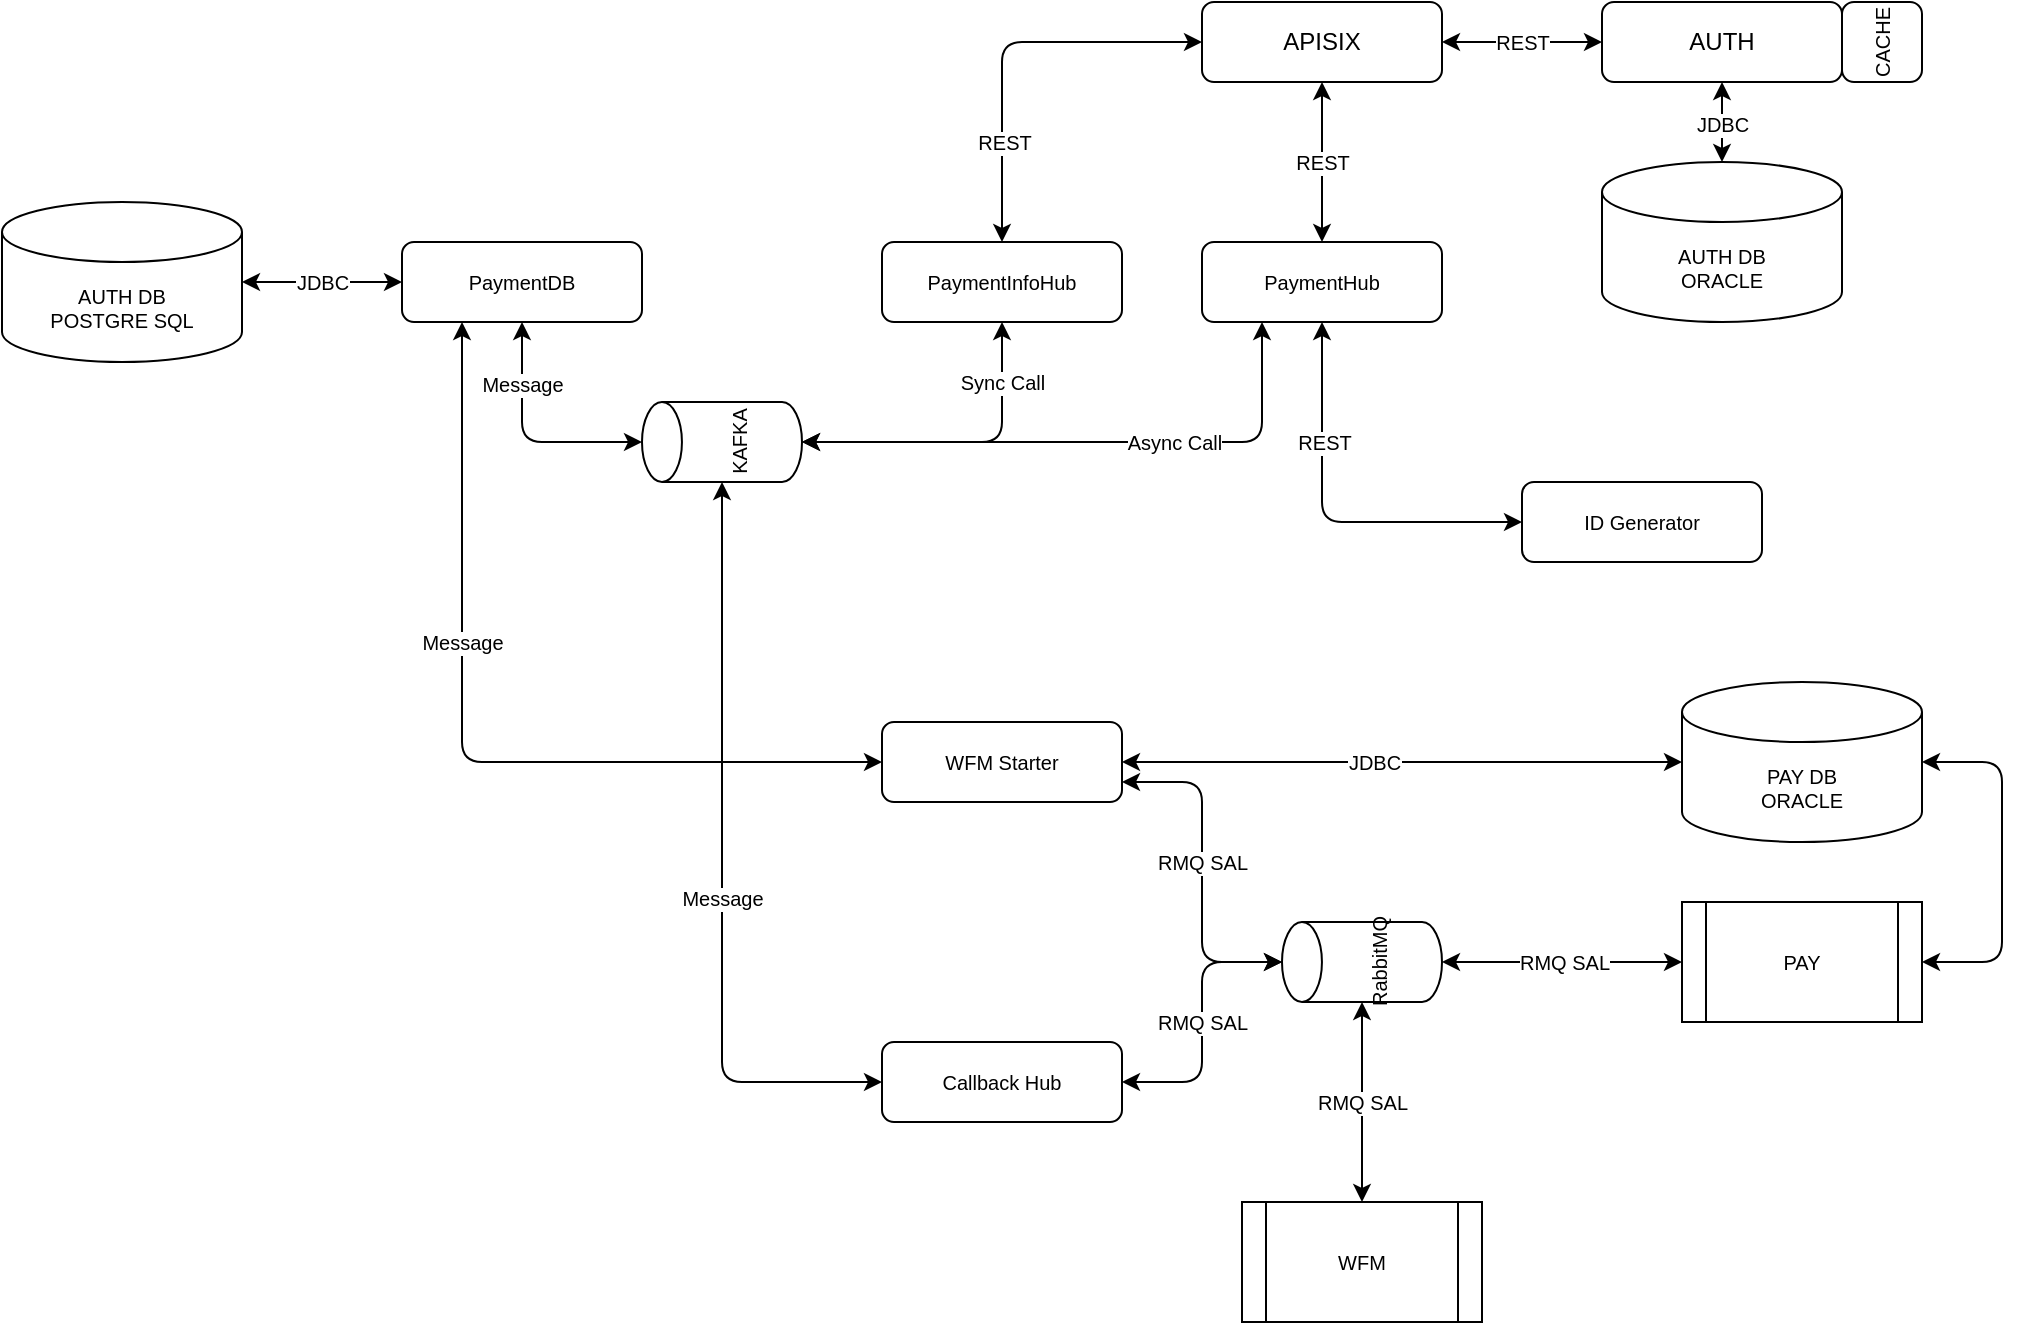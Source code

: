 <mxfile>
    <diagram id="x8tvZItZs4U0P-S5j44W" name="Page-1">
        <mxGraphModel dx="1652" dy="571" grid="1" gridSize="10" guides="1" tooltips="1" connect="1" arrows="1" fold="1" page="1" pageScale="1" pageWidth="850" pageHeight="1100" math="0" shadow="0">
            <root>
                <mxCell id="0"/>
                <mxCell id="1" parent="0"/>
                <mxCell id="2" value="APISIX" style="rounded=1;whiteSpace=wrap;html=1;" vertex="1" parent="1">
                    <mxGeometry x="120" y="40" width="120" height="40" as="geometry"/>
                </mxCell>
                <mxCell id="3" value="AUTH" style="rounded=1;whiteSpace=wrap;html=1;" vertex="1" parent="1">
                    <mxGeometry x="320" y="40" width="120" height="40" as="geometry"/>
                </mxCell>
                <mxCell id="4" value="CACHE" style="rounded=1;whiteSpace=wrap;html=1;horizontal=0;fontSize=10;" vertex="1" parent="1">
                    <mxGeometry x="440" y="40" width="40" height="40" as="geometry"/>
                </mxCell>
                <mxCell id="5" value="AUTH DB&lt;br&gt;ORACLE" style="shape=cylinder3;whiteSpace=wrap;html=1;boundedLbl=1;backgroundOutline=1;size=15;fontSize=10;" vertex="1" parent="1">
                    <mxGeometry x="320" y="120" width="120" height="80" as="geometry"/>
                </mxCell>
                <mxCell id="6" value="" style="endArrow=classic;startArrow=classic;html=1;fontSize=10;entryX=0.5;entryY=1;entryDx=0;entryDy=0;exitX=0.5;exitY=0;exitDx=0;exitDy=0;exitPerimeter=0;" edge="1" parent="1" source="5" target="3">
                    <mxGeometry width="50" height="50" relative="1" as="geometry">
                        <mxPoint x="420" y="210" as="sourcePoint"/>
                        <mxPoint x="470" y="160" as="targetPoint"/>
                    </mxGeometry>
                </mxCell>
                <mxCell id="9" value="JDBC" style="edgeLabel;html=1;align=center;verticalAlign=middle;resizable=0;points=[];fontSize=10;" vertex="1" connectable="0" parent="6">
                    <mxGeometry x="0.678" y="-1" relative="1" as="geometry">
                        <mxPoint x="-1" y="14" as="offset"/>
                    </mxGeometry>
                </mxCell>
                <mxCell id="7" value="" style="endArrow=classic;startArrow=classic;html=1;fontSize=10;exitX=1;exitY=0.5;exitDx=0;exitDy=0;entryX=0;entryY=0.5;entryDx=0;entryDy=0;" edge="1" parent="1" source="2" target="3">
                    <mxGeometry width="50" height="50" relative="1" as="geometry">
                        <mxPoint x="410" y="220" as="sourcePoint"/>
                        <mxPoint x="460" y="170" as="targetPoint"/>
                    </mxGeometry>
                </mxCell>
                <mxCell id="8" value="REST" style="edgeLabel;html=1;align=center;verticalAlign=middle;resizable=0;points=[];fontSize=10;" vertex="1" connectable="0" parent="7">
                    <mxGeometry x="0.346" relative="1" as="geometry">
                        <mxPoint x="-14" as="offset"/>
                    </mxGeometry>
                </mxCell>
                <mxCell id="10" value="PaymentHub" style="rounded=1;whiteSpace=wrap;html=1;fontSize=10;" vertex="1" parent="1">
                    <mxGeometry x="120" y="160" width="120" height="40" as="geometry"/>
                </mxCell>
                <mxCell id="11" value="PaymentInfoHub" style="rounded=1;whiteSpace=wrap;html=1;fontSize=10;" vertex="1" parent="1">
                    <mxGeometry x="-40" y="160" width="120" height="40" as="geometry"/>
                </mxCell>
                <mxCell id="12" value="" style="endArrow=classic;startArrow=classic;html=1;fontSize=10;entryX=0.5;entryY=1;entryDx=0;entryDy=0;" edge="1" parent="1" source="10" target="2">
                    <mxGeometry width="50" height="50" relative="1" as="geometry">
                        <mxPoint x="270" y="180" as="sourcePoint"/>
                        <mxPoint x="320" y="130" as="targetPoint"/>
                    </mxGeometry>
                </mxCell>
                <mxCell id="14" value="REST" style="edgeLabel;html=1;align=center;verticalAlign=middle;resizable=0;points=[];fontSize=10;" vertex="1" connectable="0" parent="12">
                    <mxGeometry x="0.533" y="-2" relative="1" as="geometry">
                        <mxPoint x="-2" y="21" as="offset"/>
                    </mxGeometry>
                </mxCell>
                <mxCell id="13" value="" style="endArrow=classic;startArrow=classic;html=1;fontSize=10;entryX=0;entryY=0.5;entryDx=0;entryDy=0;exitX=0.5;exitY=0;exitDx=0;exitDy=0;" edge="1" parent="1" source="11" target="2">
                    <mxGeometry width="50" height="50" relative="1" as="geometry">
                        <mxPoint x="30" y="130" as="sourcePoint"/>
                        <mxPoint x="80" y="80" as="targetPoint"/>
                        <Array as="points">
                            <mxPoint x="20" y="60"/>
                        </Array>
                    </mxGeometry>
                </mxCell>
                <mxCell id="15" value="REST" style="edgeLabel;html=1;align=center;verticalAlign=middle;resizable=0;points=[];fontSize=10;" vertex="1" connectable="0" parent="13">
                    <mxGeometry x="0.355" relative="1" as="geometry">
                        <mxPoint x="-35" y="50" as="offset"/>
                    </mxGeometry>
                </mxCell>
                <mxCell id="16" value="PaymentDB" style="rounded=1;whiteSpace=wrap;html=1;fontSize=10;" vertex="1" parent="1">
                    <mxGeometry x="-280" y="160" width="120" height="40" as="geometry"/>
                </mxCell>
                <mxCell id="17" value="KAFKA" style="shape=cylinder3;whiteSpace=wrap;html=1;boundedLbl=1;backgroundOutline=1;size=9.988;fontSize=10;rotation=-90;horizontal=1;verticalAlign=middle;" vertex="1" parent="1">
                    <mxGeometry x="-140" y="220" width="40" height="80" as="geometry"/>
                </mxCell>
                <mxCell id="18" value="ID Generator" style="rounded=1;whiteSpace=wrap;html=1;fontSize=10;" vertex="1" parent="1">
                    <mxGeometry x="280" y="280" width="120" height="40" as="geometry"/>
                </mxCell>
                <mxCell id="19" value="" style="endArrow=classic;startArrow=classic;html=1;fontSize=10;exitX=0.5;exitY=1;exitDx=0;exitDy=0;entryX=0;entryY=0.5;entryDx=0;entryDy=0;" edge="1" parent="1" source="10" target="18">
                    <mxGeometry width="50" height="50" relative="1" as="geometry">
                        <mxPoint x="270" y="270" as="sourcePoint"/>
                        <mxPoint x="320" y="220" as="targetPoint"/>
                        <Array as="points">
                            <mxPoint x="180" y="300"/>
                        </Array>
                    </mxGeometry>
                </mxCell>
                <mxCell id="20" value="REST" style="edgeLabel;html=1;align=center;verticalAlign=middle;resizable=0;points=[];fontSize=10;" vertex="1" connectable="0" parent="19">
                    <mxGeometry x="0.245" y="-2" relative="1" as="geometry">
                        <mxPoint x="-24" y="-42" as="offset"/>
                    </mxGeometry>
                </mxCell>
                <mxCell id="21" value="" style="endArrow=classic;startArrow=classic;html=1;fontSize=10;entryX=0.25;entryY=1;entryDx=0;entryDy=0;exitX=0.5;exitY=1;exitDx=0;exitDy=0;exitPerimeter=0;" edge="1" parent="1" source="17" target="10">
                    <mxGeometry width="50" height="50" relative="1" as="geometry">
                        <mxPoint x="80" y="270" as="sourcePoint"/>
                        <mxPoint x="130" y="220" as="targetPoint"/>
                        <Array as="points">
                            <mxPoint x="150" y="260"/>
                        </Array>
                    </mxGeometry>
                </mxCell>
                <mxCell id="22" value="Async Call" style="edgeLabel;html=1;align=center;verticalAlign=middle;resizable=0;points=[];fontSize=10;" vertex="1" connectable="0" parent="21">
                    <mxGeometry x="0.28" y="-1" relative="1" as="geometry">
                        <mxPoint y="-1" as="offset"/>
                    </mxGeometry>
                </mxCell>
                <mxCell id="23" value="" style="endArrow=classic;startArrow=classic;html=1;fontSize=10;entryX=0.5;entryY=0;entryDx=0;entryDy=0;entryPerimeter=0;exitX=0.5;exitY=1;exitDx=0;exitDy=0;" edge="1" parent="1" source="16" target="17">
                    <mxGeometry width="50" height="50" relative="1" as="geometry">
                        <mxPoint x="-180" y="220" as="sourcePoint"/>
                        <mxPoint x="-170" y="260" as="targetPoint"/>
                        <Array as="points">
                            <mxPoint x="-220" y="260"/>
                        </Array>
                    </mxGeometry>
                </mxCell>
                <mxCell id="27" value="Message" style="edgeLabel;html=1;align=center;verticalAlign=middle;resizable=0;points=[];fontSize=10;" vertex="1" connectable="0" parent="23">
                    <mxGeometry x="-0.16" y="1" relative="1" as="geometry">
                        <mxPoint x="-1" y="-20" as="offset"/>
                    </mxGeometry>
                </mxCell>
                <mxCell id="24" value="" style="endArrow=classic;startArrow=classic;html=1;fontSize=10;entryX=0.5;entryY=1;entryDx=0;entryDy=0;exitX=0.5;exitY=1;exitDx=0;exitDy=0;exitPerimeter=0;" edge="1" parent="1" source="17" target="11">
                    <mxGeometry width="50" height="50" relative="1" as="geometry">
                        <mxPoint x="-20" y="330" as="sourcePoint"/>
                        <mxPoint x="30" y="280" as="targetPoint"/>
                        <Array as="points">
                            <mxPoint x="20" y="260"/>
                        </Array>
                    </mxGeometry>
                </mxCell>
                <mxCell id="25" value="Sync Call" style="edgeLabel;html=1;align=center;verticalAlign=middle;resizable=0;points=[];fontSize=10;" vertex="1" connectable="0" parent="24">
                    <mxGeometry x="0.381" relative="1" as="geometry">
                        <mxPoint y="-20" as="offset"/>
                    </mxGeometry>
                </mxCell>
                <mxCell id="26" value="AUTH DB&lt;br&gt;POSTGRE SQL" style="shape=cylinder3;whiteSpace=wrap;html=1;boundedLbl=1;backgroundOutline=1;size=15;fontSize=10;" vertex="1" parent="1">
                    <mxGeometry x="-480" y="140" width="120" height="80" as="geometry"/>
                </mxCell>
                <mxCell id="28" value="" style="endArrow=classic;startArrow=classic;html=1;fontSize=10;entryX=1;entryY=0.5;entryDx=0;entryDy=0;entryPerimeter=0;exitX=0;exitY=0.5;exitDx=0;exitDy=0;" edge="1" parent="1" source="16" target="26">
                    <mxGeometry width="50" height="50" relative="1" as="geometry">
                        <mxPoint x="-220" y="200" as="sourcePoint"/>
                        <mxPoint x="-170" y="150" as="targetPoint"/>
                    </mxGeometry>
                </mxCell>
                <mxCell id="29" value="JDBC" style="edgeLabel;html=1;align=center;verticalAlign=middle;resizable=0;points=[];fontSize=10;" vertex="1" connectable="0" parent="28">
                    <mxGeometry x="-0.237" y="-1" relative="1" as="geometry">
                        <mxPoint x="-10" y="1" as="offset"/>
                    </mxGeometry>
                </mxCell>
                <mxCell id="30" value="WFM Starter" style="rounded=1;whiteSpace=wrap;html=1;fontSize=10;" vertex="1" parent="1">
                    <mxGeometry x="-40" y="400" width="120" height="40" as="geometry"/>
                </mxCell>
                <mxCell id="31" value="" style="endArrow=classic;startArrow=classic;html=1;fontSize=10;entryX=0.25;entryY=1;entryDx=0;entryDy=0;exitX=0;exitY=0.5;exitDx=0;exitDy=0;" edge="1" parent="1" source="30" target="16">
                    <mxGeometry width="50" height="50" relative="1" as="geometry">
                        <mxPoint x="-320" y="410" as="sourcePoint"/>
                        <mxPoint x="-270" y="360" as="targetPoint"/>
                        <Array as="points">
                            <mxPoint x="-250" y="420"/>
                        </Array>
                    </mxGeometry>
                </mxCell>
                <mxCell id="32" value="Message" style="edgeLabel;html=1;align=center;verticalAlign=middle;resizable=0;points=[];fontSize=10;" vertex="1" connectable="0" parent="31">
                    <mxGeometry x="-0.226" y="3" relative="1" as="geometry">
                        <mxPoint x="-44" y="-63" as="offset"/>
                    </mxGeometry>
                </mxCell>
                <mxCell id="33" value="Callback Hub" style="rounded=1;whiteSpace=wrap;html=1;fontSize=10;" vertex="1" parent="1">
                    <mxGeometry x="-40" y="560" width="120" height="40" as="geometry"/>
                </mxCell>
                <mxCell id="34" value="" style="endArrow=classic;startArrow=classic;html=1;fontSize=10;entryX=0;entryY=0.5;entryDx=0;entryDy=0;exitX=0;exitY=0.5;exitDx=0;exitDy=0;exitPerimeter=0;" edge="1" parent="1" source="17" target="33">
                    <mxGeometry width="50" height="50" relative="1" as="geometry">
                        <mxPoint x="-290" y="550" as="sourcePoint"/>
                        <mxPoint x="-240" y="500" as="targetPoint"/>
                        <Array as="points">
                            <mxPoint x="-120" y="580"/>
                        </Array>
                    </mxGeometry>
                </mxCell>
                <mxCell id="35" value="Message" style="edgeLabel;html=1;align=center;verticalAlign=middle;resizable=0;points=[];fontSize=10;" vertex="1" connectable="0" parent="34">
                    <mxGeometry x="0.2" y="-2" relative="1" as="geometry">
                        <mxPoint x="2" y="-20" as="offset"/>
                    </mxGeometry>
                </mxCell>
                <mxCell id="36" value="WFM" style="shape=process;whiteSpace=wrap;html=1;backgroundOutline=1;fontSize=10;" vertex="1" parent="1">
                    <mxGeometry x="140" y="640" width="120" height="60" as="geometry"/>
                </mxCell>
                <mxCell id="37" value="PAY DB&lt;br&gt;ORACLE" style="shape=cylinder3;whiteSpace=wrap;html=1;boundedLbl=1;backgroundOutline=1;size=15;fontSize=10;" vertex="1" parent="1">
                    <mxGeometry x="360" y="380" width="120" height="80" as="geometry"/>
                </mxCell>
                <mxCell id="38" value="" style="endArrow=classic;startArrow=classic;html=1;fontSize=10;exitX=1;exitY=0.5;exitDx=0;exitDy=0;entryX=0;entryY=0.5;entryDx=0;entryDy=0;entryPerimeter=0;" edge="1" parent="1" source="30" target="37">
                    <mxGeometry width="50" height="50" relative="1" as="geometry">
                        <mxPoint x="130" y="440" as="sourcePoint"/>
                        <mxPoint x="180" y="390" as="targetPoint"/>
                    </mxGeometry>
                </mxCell>
                <mxCell id="39" value="JDBC" style="edgeLabel;html=1;align=center;verticalAlign=middle;resizable=0;points=[];fontSize=10;" vertex="1" connectable="0" parent="38">
                    <mxGeometry x="-0.35" y="-4" relative="1" as="geometry">
                        <mxPoint x="35" y="-4" as="offset"/>
                    </mxGeometry>
                </mxCell>
                <mxCell id="40" value="RabbitMQ" style="shape=cylinder3;whiteSpace=wrap;html=1;boundedLbl=1;backgroundOutline=1;size=9.988;fontSize=10;rotation=-90;horizontal=1;verticalAlign=middle;" vertex="1" parent="1">
                    <mxGeometry x="180" y="480" width="40" height="80" as="geometry"/>
                </mxCell>
                <mxCell id="41" value="" style="endArrow=classic;startArrow=classic;html=1;fontSize=10;exitX=1;exitY=0.75;exitDx=0;exitDy=0;entryX=0.5;entryY=0;entryDx=0;entryDy=0;entryPerimeter=0;" edge="1" parent="1" source="30" target="40">
                    <mxGeometry width="50" height="50" relative="1" as="geometry">
                        <mxPoint x="140" y="460" as="sourcePoint"/>
                        <mxPoint x="190" y="410" as="targetPoint"/>
                        <Array as="points">
                            <mxPoint x="120" y="430"/>
                            <mxPoint x="120" y="520"/>
                        </Array>
                    </mxGeometry>
                </mxCell>
                <mxCell id="43" value="RMQ SAL" style="edgeLabel;html=1;align=center;verticalAlign=middle;resizable=0;points=[];fontSize=10;" vertex="1" connectable="0" parent="41">
                    <mxGeometry x="-0.192" relative="1" as="geometry">
                        <mxPoint y="11" as="offset"/>
                    </mxGeometry>
                </mxCell>
                <mxCell id="42" value="" style="endArrow=classic;startArrow=classic;html=1;fontSize=10;entryX=0.5;entryY=0;entryDx=0;entryDy=0;exitX=0;exitY=0.5;exitDx=0;exitDy=0;exitPerimeter=0;" edge="1" parent="1" source="40" target="36">
                    <mxGeometry width="50" height="50" relative="1" as="geometry">
                        <mxPoint x="190" y="500" as="sourcePoint"/>
                        <mxPoint x="240" y="450" as="targetPoint"/>
                    </mxGeometry>
                </mxCell>
                <mxCell id="44" value="RMQ SAL" style="edgeLabel;html=1;align=center;verticalAlign=middle;resizable=0;points=[];fontSize=10;" vertex="1" connectable="0" parent="42">
                    <mxGeometry x="0.324" y="1" relative="1" as="geometry">
                        <mxPoint x="-1" y="-16" as="offset"/>
                    </mxGeometry>
                </mxCell>
                <mxCell id="45" value="" style="endArrow=classic;startArrow=classic;html=1;fontSize=10;entryX=0.5;entryY=0;entryDx=0;entryDy=0;entryPerimeter=0;exitX=1;exitY=0.5;exitDx=0;exitDy=0;" edge="1" parent="1" source="33" target="40">
                    <mxGeometry width="50" height="50" relative="1" as="geometry">
                        <mxPoint x="100" y="610" as="sourcePoint"/>
                        <mxPoint x="150" y="560" as="targetPoint"/>
                        <Array as="points">
                            <mxPoint x="120" y="580"/>
                            <mxPoint x="120" y="520"/>
                        </Array>
                    </mxGeometry>
                </mxCell>
                <mxCell id="46" value="RMQ SAL" style="edgeLabel;html=1;align=center;verticalAlign=middle;resizable=0;points=[];fontSize=10;" vertex="1" connectable="0" parent="45">
                    <mxGeometry x="-0.212" y="1" relative="1" as="geometry">
                        <mxPoint x="1" y="-15" as="offset"/>
                    </mxGeometry>
                </mxCell>
                <mxCell id="47" value="PAY" style="shape=process;whiteSpace=wrap;html=1;backgroundOutline=1;fontSize=10;" vertex="1" parent="1">
                    <mxGeometry x="360" y="490" width="120" height="60" as="geometry"/>
                </mxCell>
                <mxCell id="51" value="" style="endArrow=classic;startArrow=classic;html=1;fontSize=10;exitX=0.5;exitY=1;exitDx=0;exitDy=0;exitPerimeter=0;entryX=0;entryY=0.5;entryDx=0;entryDy=0;" edge="1" parent="1" source="40" target="47">
                    <mxGeometry width="50" height="50" relative="1" as="geometry">
                        <mxPoint x="410" y="620" as="sourcePoint"/>
                        <mxPoint x="460" y="570" as="targetPoint"/>
                    </mxGeometry>
                </mxCell>
                <mxCell id="52" value="RMQ SAL" style="edgeLabel;html=1;align=center;verticalAlign=middle;resizable=0;points=[];fontSize=10;" vertex="1" connectable="0" parent="51">
                    <mxGeometry x="0.375" y="-1" relative="1" as="geometry">
                        <mxPoint x="-22" y="-1" as="offset"/>
                    </mxGeometry>
                </mxCell>
                <mxCell id="53" value="" style="endArrow=classic;startArrow=classic;html=1;fontSize=10;entryX=1;entryY=0.5;entryDx=0;entryDy=0;entryPerimeter=0;exitX=1;exitY=0.5;exitDx=0;exitDy=0;" edge="1" parent="1" source="47" target="37">
                    <mxGeometry width="50" height="50" relative="1" as="geometry">
                        <mxPoint x="350" y="550" as="sourcePoint"/>
                        <mxPoint x="400" y="500" as="targetPoint"/>
                        <Array as="points">
                            <mxPoint x="520" y="520"/>
                            <mxPoint x="520" y="420"/>
                        </Array>
                    </mxGeometry>
                </mxCell>
            </root>
        </mxGraphModel>
    </diagram>
</mxfile>